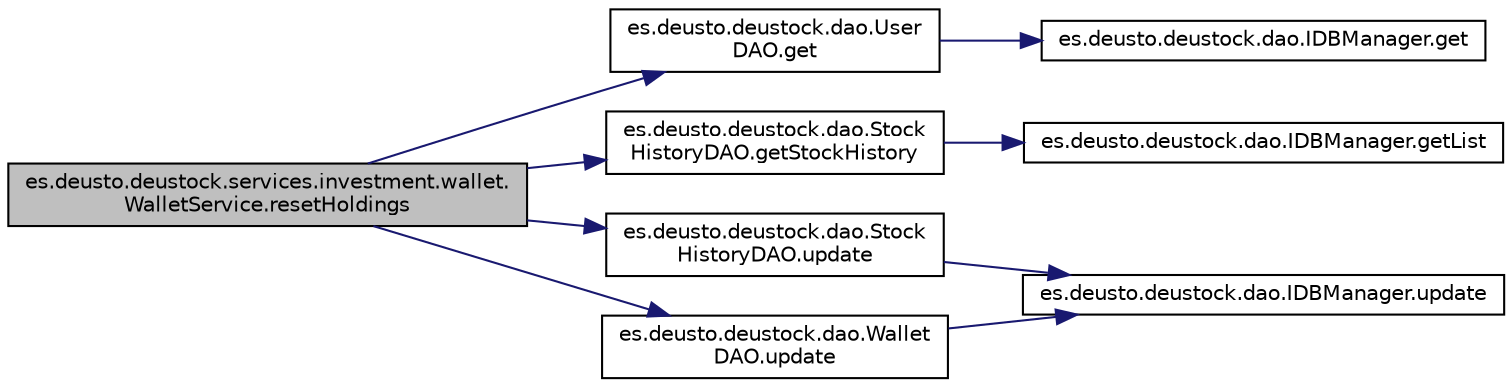 digraph "es.deusto.deustock.services.investment.wallet.WalletService.resetHoldings"
{
 // LATEX_PDF_SIZE
  edge [fontname="Helvetica",fontsize="10",labelfontname="Helvetica",labelfontsize="10"];
  node [fontname="Helvetica",fontsize="10",shape=record];
  rankdir="LR";
  Node1 [label="es.deusto.deustock.services.investment.wallet.\lWalletService.resetHoldings",height=0.2,width=0.4,color="black", fillcolor="grey75", style="filled", fontcolor="black",tooltip=" "];
  Node1 -> Node2 [color="midnightblue",fontsize="10",style="solid",fontname="Helvetica"];
  Node2 [label="es.deusto.deustock.dao.User\lDAO.get",height=0.2,width=0.4,color="black", fillcolor="white", style="filled",URL="$classes_1_1deusto_1_1deustock_1_1dao_1_1_user_d_a_o.html#a4703803a6cb9ef34dab610d1e55a114e",tooltip=" "];
  Node2 -> Node3 [color="midnightblue",fontsize="10",style="solid",fontname="Helvetica"];
  Node3 [label="es.deusto.deustock.dao.IDBManager.get",height=0.2,width=0.4,color="black", fillcolor="white", style="filled",URL="$interfacees_1_1deusto_1_1deustock_1_1dao_1_1_i_d_b_manager.html#ad03b499d4bbeb0e41fabd3b4e0f44714",tooltip=" "];
  Node1 -> Node4 [color="midnightblue",fontsize="10",style="solid",fontname="Helvetica"];
  Node4 [label="es.deusto.deustock.dao.Stock\lHistoryDAO.getStockHistory",height=0.2,width=0.4,color="black", fillcolor="white", style="filled",URL="$classes_1_1deusto_1_1deustock_1_1dao_1_1_stock_history_d_a_o.html#a25cb8712bf5a0d775780662905531b37",tooltip=" "];
  Node4 -> Node5 [color="midnightblue",fontsize="10",style="solid",fontname="Helvetica"];
  Node5 [label="es.deusto.deustock.dao.IDBManager.getList",height=0.2,width=0.4,color="black", fillcolor="white", style="filled",URL="$interfacees_1_1deusto_1_1deustock_1_1dao_1_1_i_d_b_manager.html#a794ec2f14cf511145b49447292ce40ef",tooltip=" "];
  Node1 -> Node6 [color="midnightblue",fontsize="10",style="solid",fontname="Helvetica"];
  Node6 [label="es.deusto.deustock.dao.Stock\lHistoryDAO.update",height=0.2,width=0.4,color="black", fillcolor="white", style="filled",URL="$classes_1_1deusto_1_1deustock_1_1dao_1_1_stock_history_d_a_o.html#a39d78fd0c1b7f8950ffea39c24559173",tooltip=" "];
  Node6 -> Node7 [color="midnightblue",fontsize="10",style="solid",fontname="Helvetica"];
  Node7 [label="es.deusto.deustock.dao.IDBManager.update",height=0.2,width=0.4,color="black", fillcolor="white", style="filled",URL="$interfacees_1_1deusto_1_1deustock_1_1dao_1_1_i_d_b_manager.html#aa7fe5e6e4e5541e675f01eac61a9a232",tooltip=" "];
  Node1 -> Node8 [color="midnightblue",fontsize="10",style="solid",fontname="Helvetica"];
  Node8 [label="es.deusto.deustock.dao.Wallet\lDAO.update",height=0.2,width=0.4,color="black", fillcolor="white", style="filled",URL="$classes_1_1deusto_1_1deustock_1_1dao_1_1_wallet_d_a_o.html#a5da548dc37a79f359854b1b652c9d537",tooltip=" "];
  Node8 -> Node7 [color="midnightblue",fontsize="10",style="solid",fontname="Helvetica"];
}
